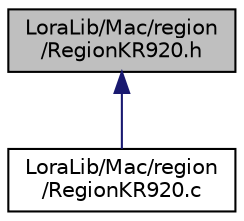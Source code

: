 digraph "LoraLib/Mac/region/RegionKR920.h"
{
  edge [fontname="Helvetica",fontsize="10",labelfontname="Helvetica",labelfontsize="10"];
  node [fontname="Helvetica",fontsize="10",shape=record];
  Node26 [label="LoraLib/Mac/region\l/RegionKR920.h",height=0.2,width=0.4,color="black", fillcolor="grey75", style="filled", fontcolor="black"];
  Node26 -> Node27 [dir="back",color="midnightblue",fontsize="10",style="solid",fontname="Helvetica"];
  Node27 [label="LoraLib/Mac/region\l/RegionKR920.c",height=0.2,width=0.4,color="black", fillcolor="white", style="filled",URL="$_region_k_r920_8c.html",tooltip="Region implementation for KR920 "];
}

